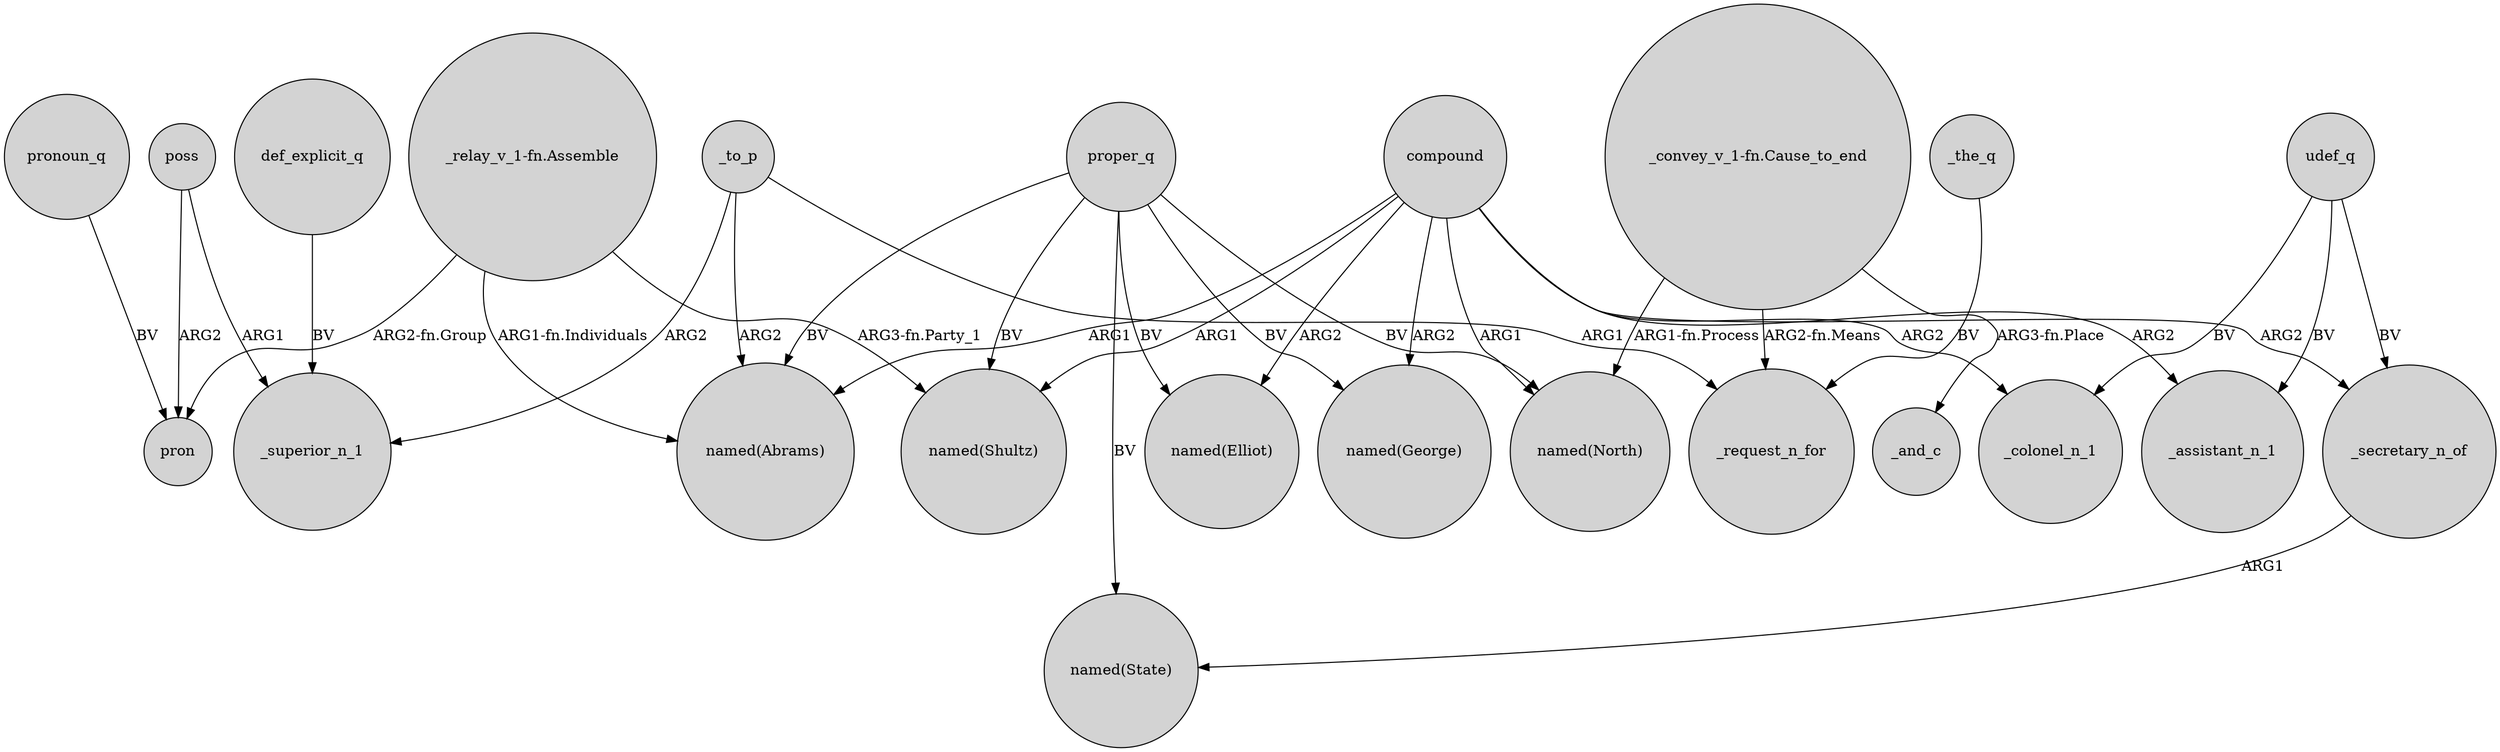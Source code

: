 digraph {
	node [shape=circle style=filled]
	"_relay_v_1-fn.Assemble" -> pron [label="ARG2-fn.Group"]
	_secretary_n_of -> "named(State)" [label=ARG1]
	proper_q -> "named(Abrams)" [label=BV]
	proper_q -> "named(North)" [label=BV]
	"_convey_v_1-fn.Cause_to_end" -> _and_c [label="ARG3-fn.Place"]
	"_relay_v_1-fn.Assemble" -> "named(Abrams)" [label="ARG1-fn.Individuals"]
	proper_q -> "named(State)" [label=BV]
	"_relay_v_1-fn.Assemble" -> "named(Shultz)" [label="ARG3-fn.Party_1"]
	"_convey_v_1-fn.Cause_to_end" -> "named(North)" [label="ARG1-fn.Process"]
	proper_q -> "named(Shultz)" [label=BV]
	pronoun_q -> pron [label=BV]
	proper_q -> "named(Elliot)" [label=BV]
	poss -> pron [label=ARG2]
	def_explicit_q -> _superior_n_1 [label=BV]
	proper_q -> "named(George)" [label=BV]
	compound -> _secretary_n_of [label=ARG2]
	compound -> "named(Abrams)" [label=ARG1]
	"_convey_v_1-fn.Cause_to_end" -> _request_n_for [label="ARG2-fn.Means"]
	compound -> "named(Elliot)" [label=ARG2]
	udef_q -> _assistant_n_1 [label=BV]
	compound -> _assistant_n_1 [label=ARG2]
	poss -> _superior_n_1 [label=ARG1]
	_to_p -> _superior_n_1 [label=ARG2]
	_to_p -> _request_n_for [label=ARG1]
	_the_q -> _request_n_for [label=BV]
	udef_q -> _colonel_n_1 [label=BV]
	_to_p -> "named(Abrams)" [label=ARG2]
	compound -> _colonel_n_1 [label=ARG2]
	compound -> "named(North)" [label=ARG1]
	compound -> "named(Shultz)" [label=ARG1]
	udef_q -> _secretary_n_of [label=BV]
	compound -> "named(George)" [label=ARG2]
}
